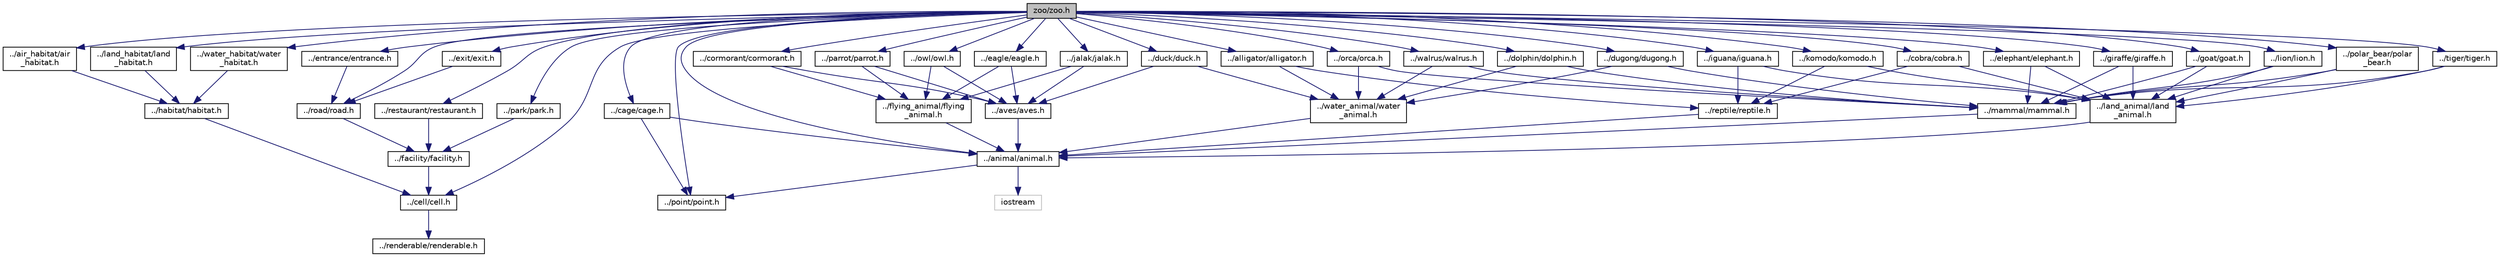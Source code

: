 digraph "zoo/zoo.h"
{
  edge [fontname="Helvetica",fontsize="10",labelfontname="Helvetica",labelfontsize="10"];
  node [fontname="Helvetica",fontsize="10",shape=record];
  Node1 [label="zoo/zoo.h",height=0.2,width=0.4,color="black", fillcolor="grey75", style="filled", fontcolor="black"];
  Node1 -> Node2 [color="midnightblue",fontsize="10",style="solid"];
  Node2 [label="../cell/cell.h",height=0.2,width=0.4,color="black", fillcolor="white", style="filled",URL="$cell_8h.html"];
  Node2 -> Node3 [color="midnightblue",fontsize="10",style="solid"];
  Node3 [label="../renderable/renderable.h",height=0.2,width=0.4,color="black", fillcolor="white", style="filled",URL="$renderable_8h.html"];
  Node1 -> Node4 [color="midnightblue",fontsize="10",style="solid"];
  Node4 [label="../cage/cage.h",height=0.2,width=0.4,color="black", fillcolor="white", style="filled",URL="$cage_8h.html"];
  Node4 -> Node5 [color="midnightblue",fontsize="10",style="solid"];
  Node5 [label="../point/point.h",height=0.2,width=0.4,color="black", fillcolor="white", style="filled",URL="$point_8h.html"];
  Node4 -> Node6 [color="midnightblue",fontsize="10",style="solid"];
  Node6 [label="../animal/animal.h",height=0.2,width=0.4,color="black", fillcolor="white", style="filled",URL="$animal_8h.html"];
  Node6 -> Node7 [color="midnightblue",fontsize="10",style="solid"];
  Node7 [label="iostream",height=0.2,width=0.4,color="grey75", fillcolor="white", style="filled"];
  Node6 -> Node5 [color="midnightblue",fontsize="10",style="solid"];
  Node1 -> Node5 [color="midnightblue",fontsize="10",style="solid"];
  Node1 -> Node6 [color="midnightblue",fontsize="10",style="solid"];
  Node1 -> Node8 [color="midnightblue",fontsize="10",style="solid"];
  Node8 [label="../land_habitat/land\l_habitat.h",height=0.2,width=0.4,color="black", fillcolor="white", style="filled",URL="$land__habitat_8h.html"];
  Node8 -> Node9 [color="midnightblue",fontsize="10",style="solid"];
  Node9 [label="../habitat/habitat.h",height=0.2,width=0.4,color="black", fillcolor="white", style="filled",URL="$habitat_8h.html"];
  Node9 -> Node2 [color="midnightblue",fontsize="10",style="solid"];
  Node1 -> Node10 [color="midnightblue",fontsize="10",style="solid"];
  Node10 [label="../water_habitat/water\l_habitat.h",height=0.2,width=0.4,color="black", fillcolor="white", style="filled",URL="$water__habitat_8h.html"];
  Node10 -> Node9 [color="midnightblue",fontsize="10",style="solid"];
  Node1 -> Node11 [color="midnightblue",fontsize="10",style="solid"];
  Node11 [label="../air_habitat/air\l_habitat.h",height=0.2,width=0.4,color="black", fillcolor="white", style="filled",URL="$air__habitat_8h.html"];
  Node11 -> Node9 [color="midnightblue",fontsize="10",style="solid"];
  Node1 -> Node12 [color="midnightblue",fontsize="10",style="solid"];
  Node12 [label="../restaurant/restaurant.h",height=0.2,width=0.4,color="black", fillcolor="white", style="filled",URL="$restaurant_8h.html"];
  Node12 -> Node13 [color="midnightblue",fontsize="10",style="solid"];
  Node13 [label="../facility/facility.h",height=0.2,width=0.4,color="black", fillcolor="white", style="filled",URL="$facility_8h.html"];
  Node13 -> Node2 [color="midnightblue",fontsize="10",style="solid"];
  Node1 -> Node14 [color="midnightblue",fontsize="10",style="solid"];
  Node14 [label="../park/park.h",height=0.2,width=0.4,color="black", fillcolor="white", style="filled",URL="$park_8h.html"];
  Node14 -> Node13 [color="midnightblue",fontsize="10",style="solid"];
  Node1 -> Node15 [color="midnightblue",fontsize="10",style="solid"];
  Node15 [label="../road/road.h",height=0.2,width=0.4,color="black", fillcolor="white", style="filled",URL="$road_8h.html"];
  Node15 -> Node13 [color="midnightblue",fontsize="10",style="solid"];
  Node1 -> Node16 [color="midnightblue",fontsize="10",style="solid"];
  Node16 [label="../exit/exit.h",height=0.2,width=0.4,color="black", fillcolor="white", style="filled",URL="$exit_8h.html"];
  Node16 -> Node15 [color="midnightblue",fontsize="10",style="solid"];
  Node1 -> Node17 [color="midnightblue",fontsize="10",style="solid"];
  Node17 [label="../entrance/entrance.h",height=0.2,width=0.4,color="black", fillcolor="white", style="filled",URL="$entrance_8h.html"];
  Node17 -> Node15 [color="midnightblue",fontsize="10",style="solid"];
  Node1 -> Node18 [color="midnightblue",fontsize="10",style="solid"];
  Node18 [label="../alligator/alligator.h",height=0.2,width=0.4,color="black", fillcolor="white", style="filled",URL="$alligator_8h.html"];
  Node18 -> Node19 [color="midnightblue",fontsize="10",style="solid"];
  Node19 [label="../water_animal/water\l_animal.h",height=0.2,width=0.4,color="black", fillcolor="white", style="filled",URL="$water__animal_8h.html"];
  Node19 -> Node6 [color="midnightblue",fontsize="10",style="solid"];
  Node18 -> Node20 [color="midnightblue",fontsize="10",style="solid"];
  Node20 [label="../reptile/reptile.h",height=0.2,width=0.4,color="black", fillcolor="white", style="filled",URL="$reptile_8h.html"];
  Node20 -> Node6 [color="midnightblue",fontsize="10",style="solid"];
  Node1 -> Node21 [color="midnightblue",fontsize="10",style="solid"];
  Node21 [label="../cobra/cobra.h",height=0.2,width=0.4,color="black", fillcolor="white", style="filled",URL="$cobra_8h.html"];
  Node21 -> Node22 [color="midnightblue",fontsize="10",style="solid"];
  Node22 [label="../land_animal/land\l_animal.h",height=0.2,width=0.4,color="black", fillcolor="white", style="filled",URL="$land__animal_8h.html"];
  Node22 -> Node6 [color="midnightblue",fontsize="10",style="solid"];
  Node21 -> Node20 [color="midnightblue",fontsize="10",style="solid"];
  Node1 -> Node23 [color="midnightblue",fontsize="10",style="solid"];
  Node23 [label="../cormorant/cormorant.h",height=0.2,width=0.4,color="black", fillcolor="white", style="filled",URL="$cormorant_8h.html"];
  Node23 -> Node24 [color="midnightblue",fontsize="10",style="solid"];
  Node24 [label="../aves/aves.h",height=0.2,width=0.4,color="black", fillcolor="white", style="filled",URL="$aves_8h.html"];
  Node24 -> Node6 [color="midnightblue",fontsize="10",style="solid"];
  Node23 -> Node25 [color="midnightblue",fontsize="10",style="solid"];
  Node25 [label="../flying_animal/flying\l_animal.h",height=0.2,width=0.4,color="black", fillcolor="white", style="filled",URL="$flying__animal_8h.html"];
  Node25 -> Node6 [color="midnightblue",fontsize="10",style="solid"];
  Node1 -> Node26 [color="midnightblue",fontsize="10",style="solid"];
  Node26 [label="../dolphin/dolphin.h",height=0.2,width=0.4,color="black", fillcolor="white", style="filled",URL="$dolphin_8h.html"];
  Node26 -> Node19 [color="midnightblue",fontsize="10",style="solid"];
  Node26 -> Node27 [color="midnightblue",fontsize="10",style="solid"];
  Node27 [label="../mammal/mammal.h",height=0.2,width=0.4,color="black", fillcolor="white", style="filled",URL="$mammal_8h.html"];
  Node27 -> Node6 [color="midnightblue",fontsize="10",style="solid"];
  Node1 -> Node28 [color="midnightblue",fontsize="10",style="solid"];
  Node28 [label="../duck/duck.h",height=0.2,width=0.4,color="black", fillcolor="white", style="filled",URL="$duck_8h.html"];
  Node28 -> Node24 [color="midnightblue",fontsize="10",style="solid"];
  Node28 -> Node19 [color="midnightblue",fontsize="10",style="solid"];
  Node1 -> Node29 [color="midnightblue",fontsize="10",style="solid"];
  Node29 [label="../dugong/dugong.h",height=0.2,width=0.4,color="black", fillcolor="white", style="filled",URL="$dugong_8h.html"];
  Node29 -> Node27 [color="midnightblue",fontsize="10",style="solid"];
  Node29 -> Node19 [color="midnightblue",fontsize="10",style="solid"];
  Node1 -> Node30 [color="midnightblue",fontsize="10",style="solid"];
  Node30 [label="../eagle/eagle.h",height=0.2,width=0.4,color="black", fillcolor="white", style="filled",URL="$eagle_8h.html"];
  Node30 -> Node24 [color="midnightblue",fontsize="10",style="solid"];
  Node30 -> Node25 [color="midnightblue",fontsize="10",style="solid"];
  Node1 -> Node31 [color="midnightblue",fontsize="10",style="solid"];
  Node31 [label="../elephant/elephant.h",height=0.2,width=0.4,color="black", fillcolor="white", style="filled",URL="$elephant_8h.html"];
  Node31 -> Node22 [color="midnightblue",fontsize="10",style="solid"];
  Node31 -> Node27 [color="midnightblue",fontsize="10",style="solid"];
  Node1 -> Node32 [color="midnightblue",fontsize="10",style="solid"];
  Node32 [label="../giraffe/giraffe.h",height=0.2,width=0.4,color="black", fillcolor="white", style="filled",URL="$giraffe_8h.html"];
  Node32 -> Node27 [color="midnightblue",fontsize="10",style="solid"];
  Node32 -> Node22 [color="midnightblue",fontsize="10",style="solid"];
  Node1 -> Node33 [color="midnightblue",fontsize="10",style="solid"];
  Node33 [label="../goat/goat.h",height=0.2,width=0.4,color="black", fillcolor="white", style="filled",URL="$goat_8h.html"];
  Node33 -> Node22 [color="midnightblue",fontsize="10",style="solid"];
  Node33 -> Node27 [color="midnightblue",fontsize="10",style="solid"];
  Node1 -> Node34 [color="midnightblue",fontsize="10",style="solid"];
  Node34 [label="../iguana/iguana.h",height=0.2,width=0.4,color="black", fillcolor="white", style="filled",URL="$iguana_8h.html"];
  Node34 -> Node22 [color="midnightblue",fontsize="10",style="solid"];
  Node34 -> Node20 [color="midnightblue",fontsize="10",style="solid"];
  Node1 -> Node35 [color="midnightblue",fontsize="10",style="solid"];
  Node35 [label="../jalak/jalak.h",height=0.2,width=0.4,color="black", fillcolor="white", style="filled",URL="$jalak_8h.html"];
  Node35 -> Node25 [color="midnightblue",fontsize="10",style="solid"];
  Node35 -> Node24 [color="midnightblue",fontsize="10",style="solid"];
  Node1 -> Node36 [color="midnightblue",fontsize="10",style="solid"];
  Node36 [label="../komodo/komodo.h",height=0.2,width=0.4,color="black", fillcolor="white", style="filled",URL="$komodo_8h.html"];
  Node36 -> Node20 [color="midnightblue",fontsize="10",style="solid"];
  Node36 -> Node22 [color="midnightblue",fontsize="10",style="solid"];
  Node1 -> Node37 [color="midnightblue",fontsize="10",style="solid"];
  Node37 [label="../lion/lion.h",height=0.2,width=0.4,color="black", fillcolor="white", style="filled",URL="$lion_8h.html"];
  Node37 -> Node27 [color="midnightblue",fontsize="10",style="solid"];
  Node37 -> Node22 [color="midnightblue",fontsize="10",style="solid"];
  Node1 -> Node38 [color="midnightblue",fontsize="10",style="solid"];
  Node38 [label="../orca/orca.h",height=0.2,width=0.4,color="black", fillcolor="white", style="filled",URL="$orca_8h.html"];
  Node38 -> Node19 [color="midnightblue",fontsize="10",style="solid"];
  Node38 -> Node27 [color="midnightblue",fontsize="10",style="solid"];
  Node1 -> Node39 [color="midnightblue",fontsize="10",style="solid"];
  Node39 [label="../owl/owl.h",height=0.2,width=0.4,color="black", fillcolor="white", style="filled",URL="$owl_8h.html"];
  Node39 -> Node25 [color="midnightblue",fontsize="10",style="solid"];
  Node39 -> Node24 [color="midnightblue",fontsize="10",style="solid"];
  Node1 -> Node40 [color="midnightblue",fontsize="10",style="solid"];
  Node40 [label="../parrot/parrot.h",height=0.2,width=0.4,color="black", fillcolor="white", style="filled",URL="$parrot_8h.html"];
  Node40 -> Node25 [color="midnightblue",fontsize="10",style="solid"];
  Node40 -> Node24 [color="midnightblue",fontsize="10",style="solid"];
  Node1 -> Node41 [color="midnightblue",fontsize="10",style="solid"];
  Node41 [label="../polar_bear/polar\l_bear.h",height=0.2,width=0.4,color="black", fillcolor="white", style="filled",URL="$polar__bear_8h.html"];
  Node41 -> Node22 [color="midnightblue",fontsize="10",style="solid"];
  Node41 -> Node27 [color="midnightblue",fontsize="10",style="solid"];
  Node1 -> Node42 [color="midnightblue",fontsize="10",style="solid"];
  Node42 [label="../tiger/tiger.h",height=0.2,width=0.4,color="black", fillcolor="white", style="filled",URL="$tiger_8h.html"];
  Node42 -> Node22 [color="midnightblue",fontsize="10",style="solid"];
  Node42 -> Node27 [color="midnightblue",fontsize="10",style="solid"];
  Node1 -> Node43 [color="midnightblue",fontsize="10",style="solid"];
  Node43 [label="../walrus/walrus.h",height=0.2,width=0.4,color="black", fillcolor="white", style="filled",URL="$walrus_8h.html"];
  Node43 -> Node19 [color="midnightblue",fontsize="10",style="solid"];
  Node43 -> Node27 [color="midnightblue",fontsize="10",style="solid"];
}
